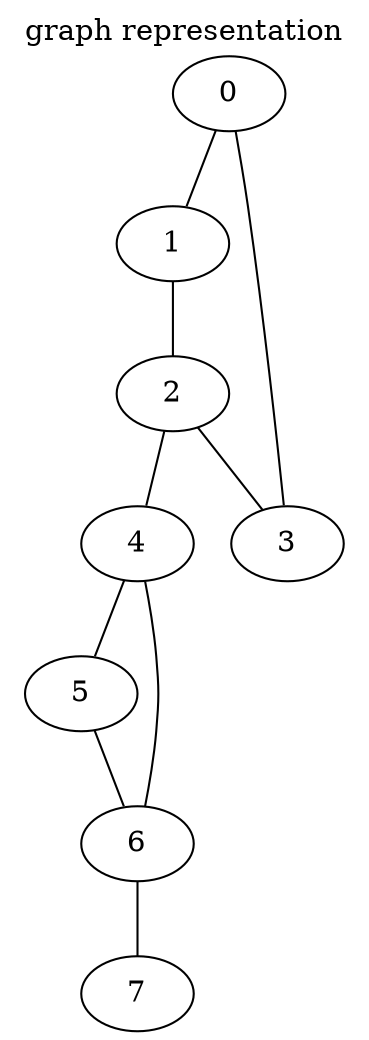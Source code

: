 graph {label="graph representation"
labelloc = t;sep="0.8";0 -- 1;1 -- 2;2 -- 3;3 -- 0;2 -- 4;4 -- 5;5 -- 6;6 -- 4;6 -- 7;}